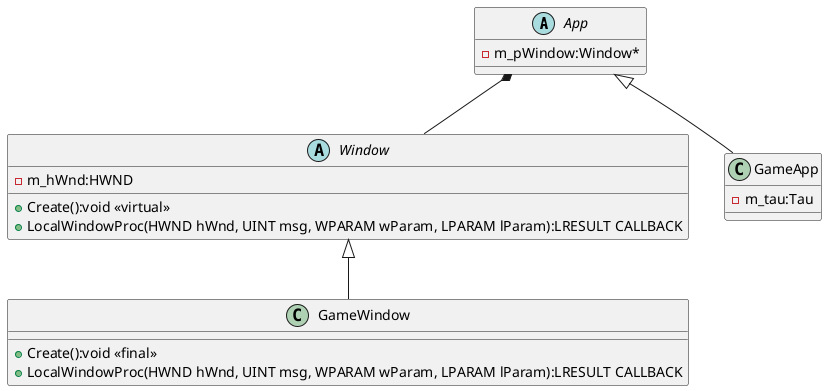 @startuml Window
abstract App{
  -m_pWindow:Window*
}

abstract Window{
  +Create():void <<virtual>>
  +LocalWindowProc(HWND hWnd, UINT msg, WPARAM wParam, LPARAM lParam):LRESULT CALLBACK
  -m_hWnd:HWND
}

class GameApp{
  -m_tau:Tau
}

class GameWindow{
  +Create():void <<final>>
  +LocalWindowProc(HWND hWnd, UINT msg, WPARAM wParam, LPARAM lParam):LRESULT CALLBACK
}

App <|-- GameApp
App *-- Window
Window <|-- GameWindow

@enduml
